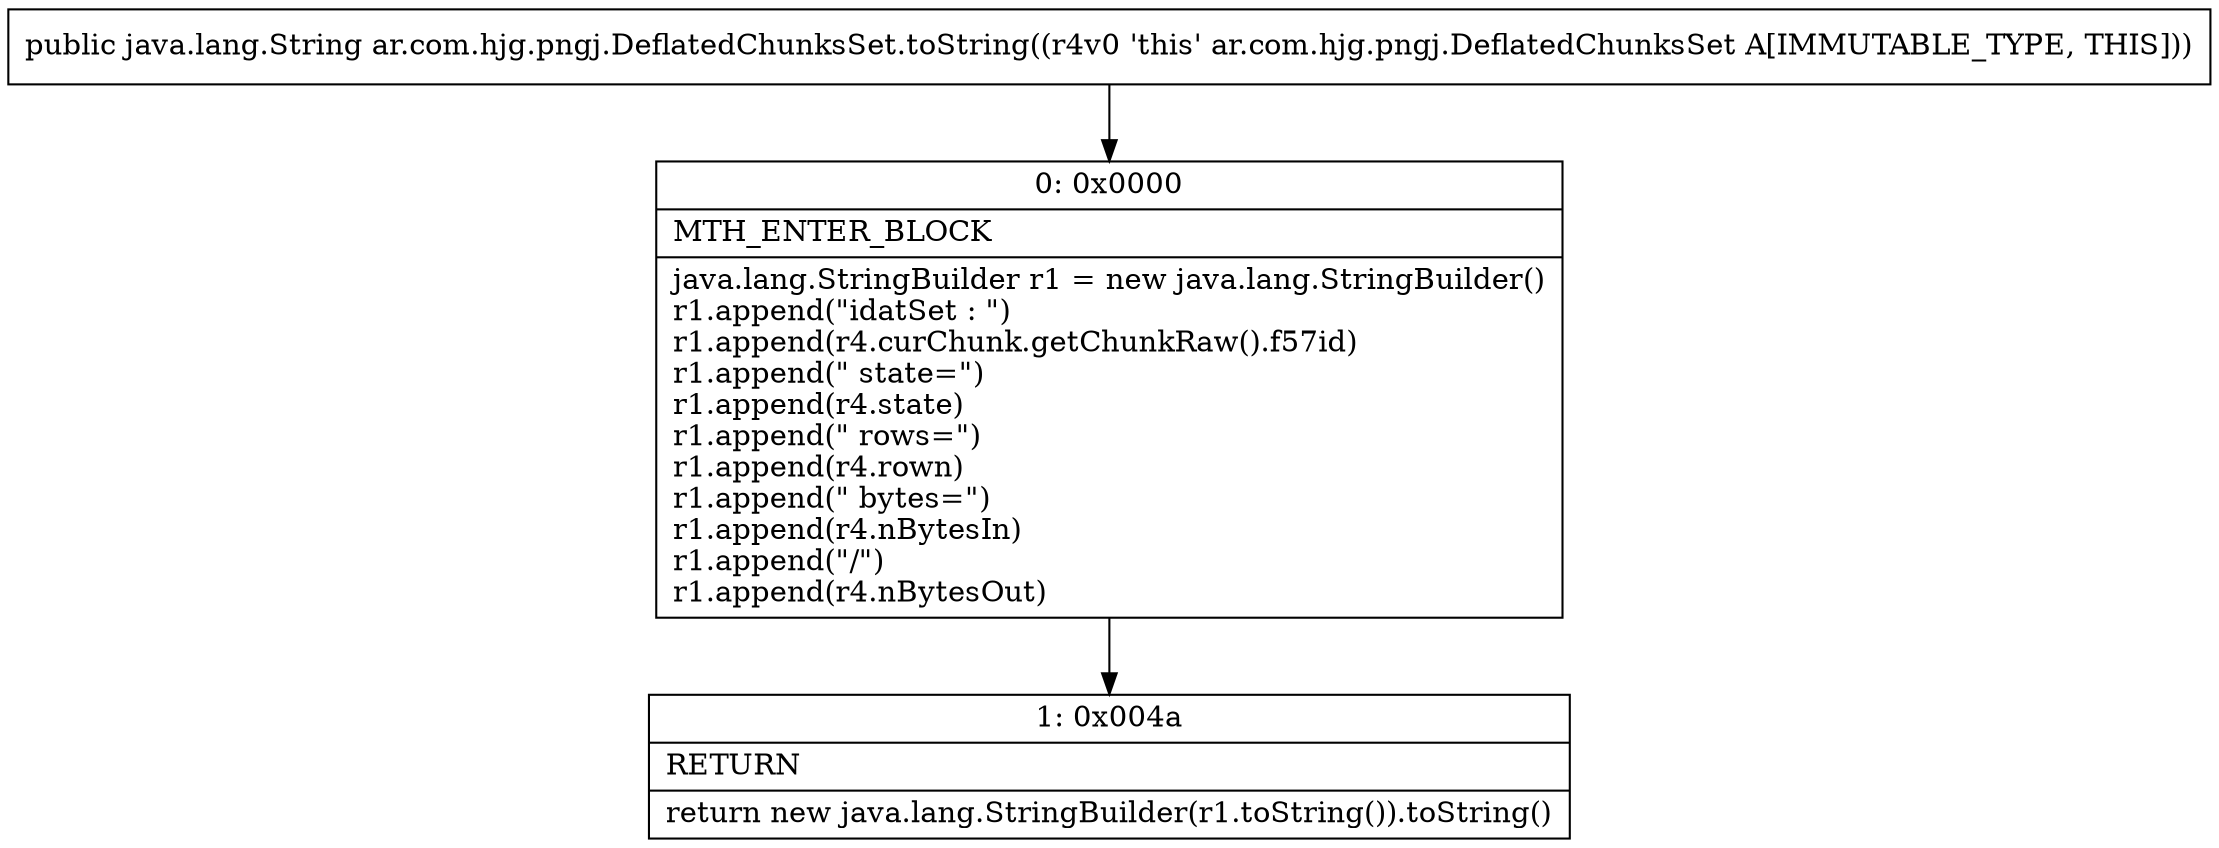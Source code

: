 digraph "CFG forar.com.hjg.pngj.DeflatedChunksSet.toString()Ljava\/lang\/String;" {
Node_0 [shape=record,label="{0\:\ 0x0000|MTH_ENTER_BLOCK\l|java.lang.StringBuilder r1 = new java.lang.StringBuilder()\lr1.append(\"idatSet : \")\lr1.append(r4.curChunk.getChunkRaw().f57id)\lr1.append(\" state=\")\lr1.append(r4.state)\lr1.append(\" rows=\")\lr1.append(r4.rown)\lr1.append(\" bytes=\")\lr1.append(r4.nBytesIn)\lr1.append(\"\/\")\lr1.append(r4.nBytesOut)\l}"];
Node_1 [shape=record,label="{1\:\ 0x004a|RETURN\l|return new java.lang.StringBuilder(r1.toString()).toString()\l}"];
MethodNode[shape=record,label="{public java.lang.String ar.com.hjg.pngj.DeflatedChunksSet.toString((r4v0 'this' ar.com.hjg.pngj.DeflatedChunksSet A[IMMUTABLE_TYPE, THIS])) }"];
MethodNode -> Node_0;
Node_0 -> Node_1;
}

